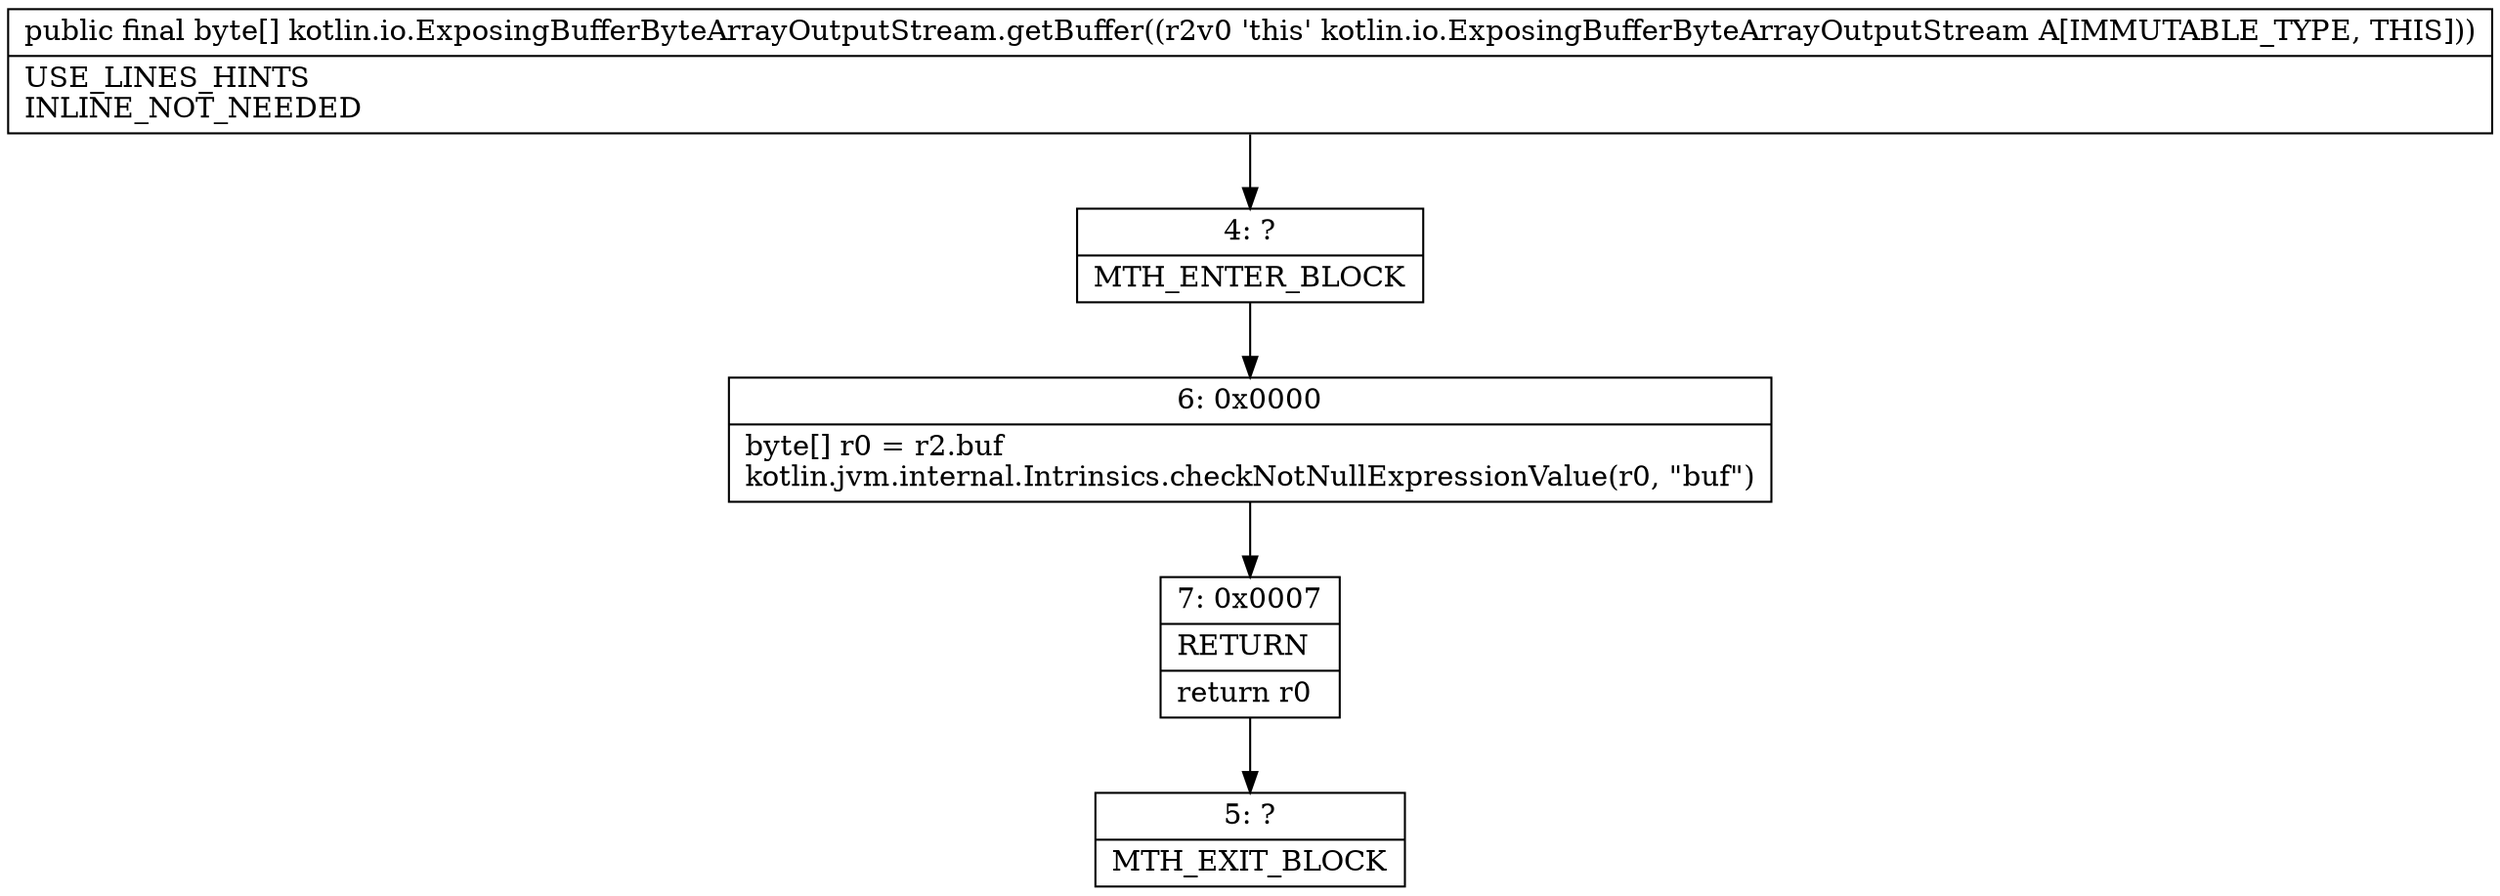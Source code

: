 digraph "CFG forkotlin.io.ExposingBufferByteArrayOutputStream.getBuffer()[B" {
Node_4 [shape=record,label="{4\:\ ?|MTH_ENTER_BLOCK\l}"];
Node_6 [shape=record,label="{6\:\ 0x0000|byte[] r0 = r2.buf\lkotlin.jvm.internal.Intrinsics.checkNotNullExpressionValue(r0, \"buf\")\l}"];
Node_7 [shape=record,label="{7\:\ 0x0007|RETURN\l|return r0\l}"];
Node_5 [shape=record,label="{5\:\ ?|MTH_EXIT_BLOCK\l}"];
MethodNode[shape=record,label="{public final byte[] kotlin.io.ExposingBufferByteArrayOutputStream.getBuffer((r2v0 'this' kotlin.io.ExposingBufferByteArrayOutputStream A[IMMUTABLE_TYPE, THIS]))  | USE_LINES_HINTS\lINLINE_NOT_NEEDED\l}"];
MethodNode -> Node_4;Node_4 -> Node_6;
Node_6 -> Node_7;
Node_7 -> Node_5;
}

